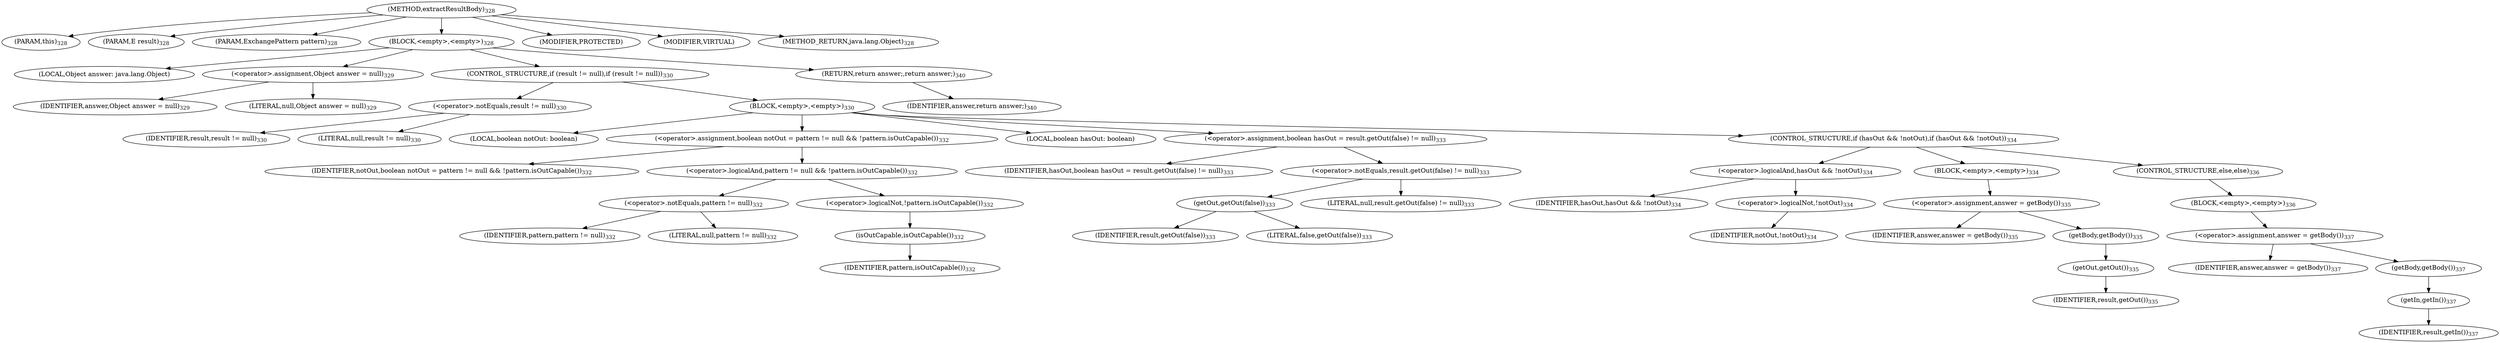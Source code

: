 digraph "extractResultBody" {  
"939" [label = <(METHOD,extractResultBody)<SUB>328</SUB>> ]
"940" [label = <(PARAM,this)<SUB>328</SUB>> ]
"941" [label = <(PARAM,E result)<SUB>328</SUB>> ]
"942" [label = <(PARAM,ExchangePattern pattern)<SUB>328</SUB>> ]
"943" [label = <(BLOCK,&lt;empty&gt;,&lt;empty&gt;)<SUB>328</SUB>> ]
"944" [label = <(LOCAL,Object answer: java.lang.Object)> ]
"945" [label = <(&lt;operator&gt;.assignment,Object answer = null)<SUB>329</SUB>> ]
"946" [label = <(IDENTIFIER,answer,Object answer = null)<SUB>329</SUB>> ]
"947" [label = <(LITERAL,null,Object answer = null)<SUB>329</SUB>> ]
"948" [label = <(CONTROL_STRUCTURE,if (result != null),if (result != null))<SUB>330</SUB>> ]
"949" [label = <(&lt;operator&gt;.notEquals,result != null)<SUB>330</SUB>> ]
"950" [label = <(IDENTIFIER,result,result != null)<SUB>330</SUB>> ]
"951" [label = <(LITERAL,null,result != null)<SUB>330</SUB>> ]
"952" [label = <(BLOCK,&lt;empty&gt;,&lt;empty&gt;)<SUB>330</SUB>> ]
"953" [label = <(LOCAL,boolean notOut: boolean)> ]
"954" [label = <(&lt;operator&gt;.assignment,boolean notOut = pattern != null &amp;&amp; !pattern.isOutCapable())<SUB>332</SUB>> ]
"955" [label = <(IDENTIFIER,notOut,boolean notOut = pattern != null &amp;&amp; !pattern.isOutCapable())<SUB>332</SUB>> ]
"956" [label = <(&lt;operator&gt;.logicalAnd,pattern != null &amp;&amp; !pattern.isOutCapable())<SUB>332</SUB>> ]
"957" [label = <(&lt;operator&gt;.notEquals,pattern != null)<SUB>332</SUB>> ]
"958" [label = <(IDENTIFIER,pattern,pattern != null)<SUB>332</SUB>> ]
"959" [label = <(LITERAL,null,pattern != null)<SUB>332</SUB>> ]
"960" [label = <(&lt;operator&gt;.logicalNot,!pattern.isOutCapable())<SUB>332</SUB>> ]
"961" [label = <(isOutCapable,isOutCapable())<SUB>332</SUB>> ]
"962" [label = <(IDENTIFIER,pattern,isOutCapable())<SUB>332</SUB>> ]
"963" [label = <(LOCAL,boolean hasOut: boolean)> ]
"964" [label = <(&lt;operator&gt;.assignment,boolean hasOut = result.getOut(false) != null)<SUB>333</SUB>> ]
"965" [label = <(IDENTIFIER,hasOut,boolean hasOut = result.getOut(false) != null)<SUB>333</SUB>> ]
"966" [label = <(&lt;operator&gt;.notEquals,result.getOut(false) != null)<SUB>333</SUB>> ]
"967" [label = <(getOut,getOut(false))<SUB>333</SUB>> ]
"968" [label = <(IDENTIFIER,result,getOut(false))<SUB>333</SUB>> ]
"969" [label = <(LITERAL,false,getOut(false))<SUB>333</SUB>> ]
"970" [label = <(LITERAL,null,result.getOut(false) != null)<SUB>333</SUB>> ]
"971" [label = <(CONTROL_STRUCTURE,if (hasOut &amp;&amp; !notOut),if (hasOut &amp;&amp; !notOut))<SUB>334</SUB>> ]
"972" [label = <(&lt;operator&gt;.logicalAnd,hasOut &amp;&amp; !notOut)<SUB>334</SUB>> ]
"973" [label = <(IDENTIFIER,hasOut,hasOut &amp;&amp; !notOut)<SUB>334</SUB>> ]
"974" [label = <(&lt;operator&gt;.logicalNot,!notOut)<SUB>334</SUB>> ]
"975" [label = <(IDENTIFIER,notOut,!notOut)<SUB>334</SUB>> ]
"976" [label = <(BLOCK,&lt;empty&gt;,&lt;empty&gt;)<SUB>334</SUB>> ]
"977" [label = <(&lt;operator&gt;.assignment,answer = getBody())<SUB>335</SUB>> ]
"978" [label = <(IDENTIFIER,answer,answer = getBody())<SUB>335</SUB>> ]
"979" [label = <(getBody,getBody())<SUB>335</SUB>> ]
"980" [label = <(getOut,getOut())<SUB>335</SUB>> ]
"981" [label = <(IDENTIFIER,result,getOut())<SUB>335</SUB>> ]
"982" [label = <(CONTROL_STRUCTURE,else,else)<SUB>336</SUB>> ]
"983" [label = <(BLOCK,&lt;empty&gt;,&lt;empty&gt;)<SUB>336</SUB>> ]
"984" [label = <(&lt;operator&gt;.assignment,answer = getBody())<SUB>337</SUB>> ]
"985" [label = <(IDENTIFIER,answer,answer = getBody())<SUB>337</SUB>> ]
"986" [label = <(getBody,getBody())<SUB>337</SUB>> ]
"987" [label = <(getIn,getIn())<SUB>337</SUB>> ]
"988" [label = <(IDENTIFIER,result,getIn())<SUB>337</SUB>> ]
"989" [label = <(RETURN,return answer;,return answer;)<SUB>340</SUB>> ]
"990" [label = <(IDENTIFIER,answer,return answer;)<SUB>340</SUB>> ]
"991" [label = <(MODIFIER,PROTECTED)> ]
"992" [label = <(MODIFIER,VIRTUAL)> ]
"993" [label = <(METHOD_RETURN,java.lang.Object)<SUB>328</SUB>> ]
  "939" -> "940" 
  "939" -> "941" 
  "939" -> "942" 
  "939" -> "943" 
  "939" -> "991" 
  "939" -> "992" 
  "939" -> "993" 
  "943" -> "944" 
  "943" -> "945" 
  "943" -> "948" 
  "943" -> "989" 
  "945" -> "946" 
  "945" -> "947" 
  "948" -> "949" 
  "948" -> "952" 
  "949" -> "950" 
  "949" -> "951" 
  "952" -> "953" 
  "952" -> "954" 
  "952" -> "963" 
  "952" -> "964" 
  "952" -> "971" 
  "954" -> "955" 
  "954" -> "956" 
  "956" -> "957" 
  "956" -> "960" 
  "957" -> "958" 
  "957" -> "959" 
  "960" -> "961" 
  "961" -> "962" 
  "964" -> "965" 
  "964" -> "966" 
  "966" -> "967" 
  "966" -> "970" 
  "967" -> "968" 
  "967" -> "969" 
  "971" -> "972" 
  "971" -> "976" 
  "971" -> "982" 
  "972" -> "973" 
  "972" -> "974" 
  "974" -> "975" 
  "976" -> "977" 
  "977" -> "978" 
  "977" -> "979" 
  "979" -> "980" 
  "980" -> "981" 
  "982" -> "983" 
  "983" -> "984" 
  "984" -> "985" 
  "984" -> "986" 
  "986" -> "987" 
  "987" -> "988" 
  "989" -> "990" 
}
